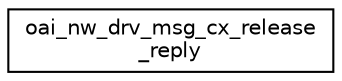 digraph "Graphical Class Hierarchy"
{
 // LATEX_PDF_SIZE
  edge [fontname="Helvetica",fontsize="10",labelfontname="Helvetica",labelfontsize="10"];
  node [fontname="Helvetica",fontsize="10",shape=record];
  rankdir="LR";
  Node0 [label="oai_nw_drv_msg_cx_release\l_reply",height=0.2,width=0.4,color="black", fillcolor="white", style="filled",URL="$structoai__nw__drv__msg__cx__release__reply.html",tooltip=" "];
}
